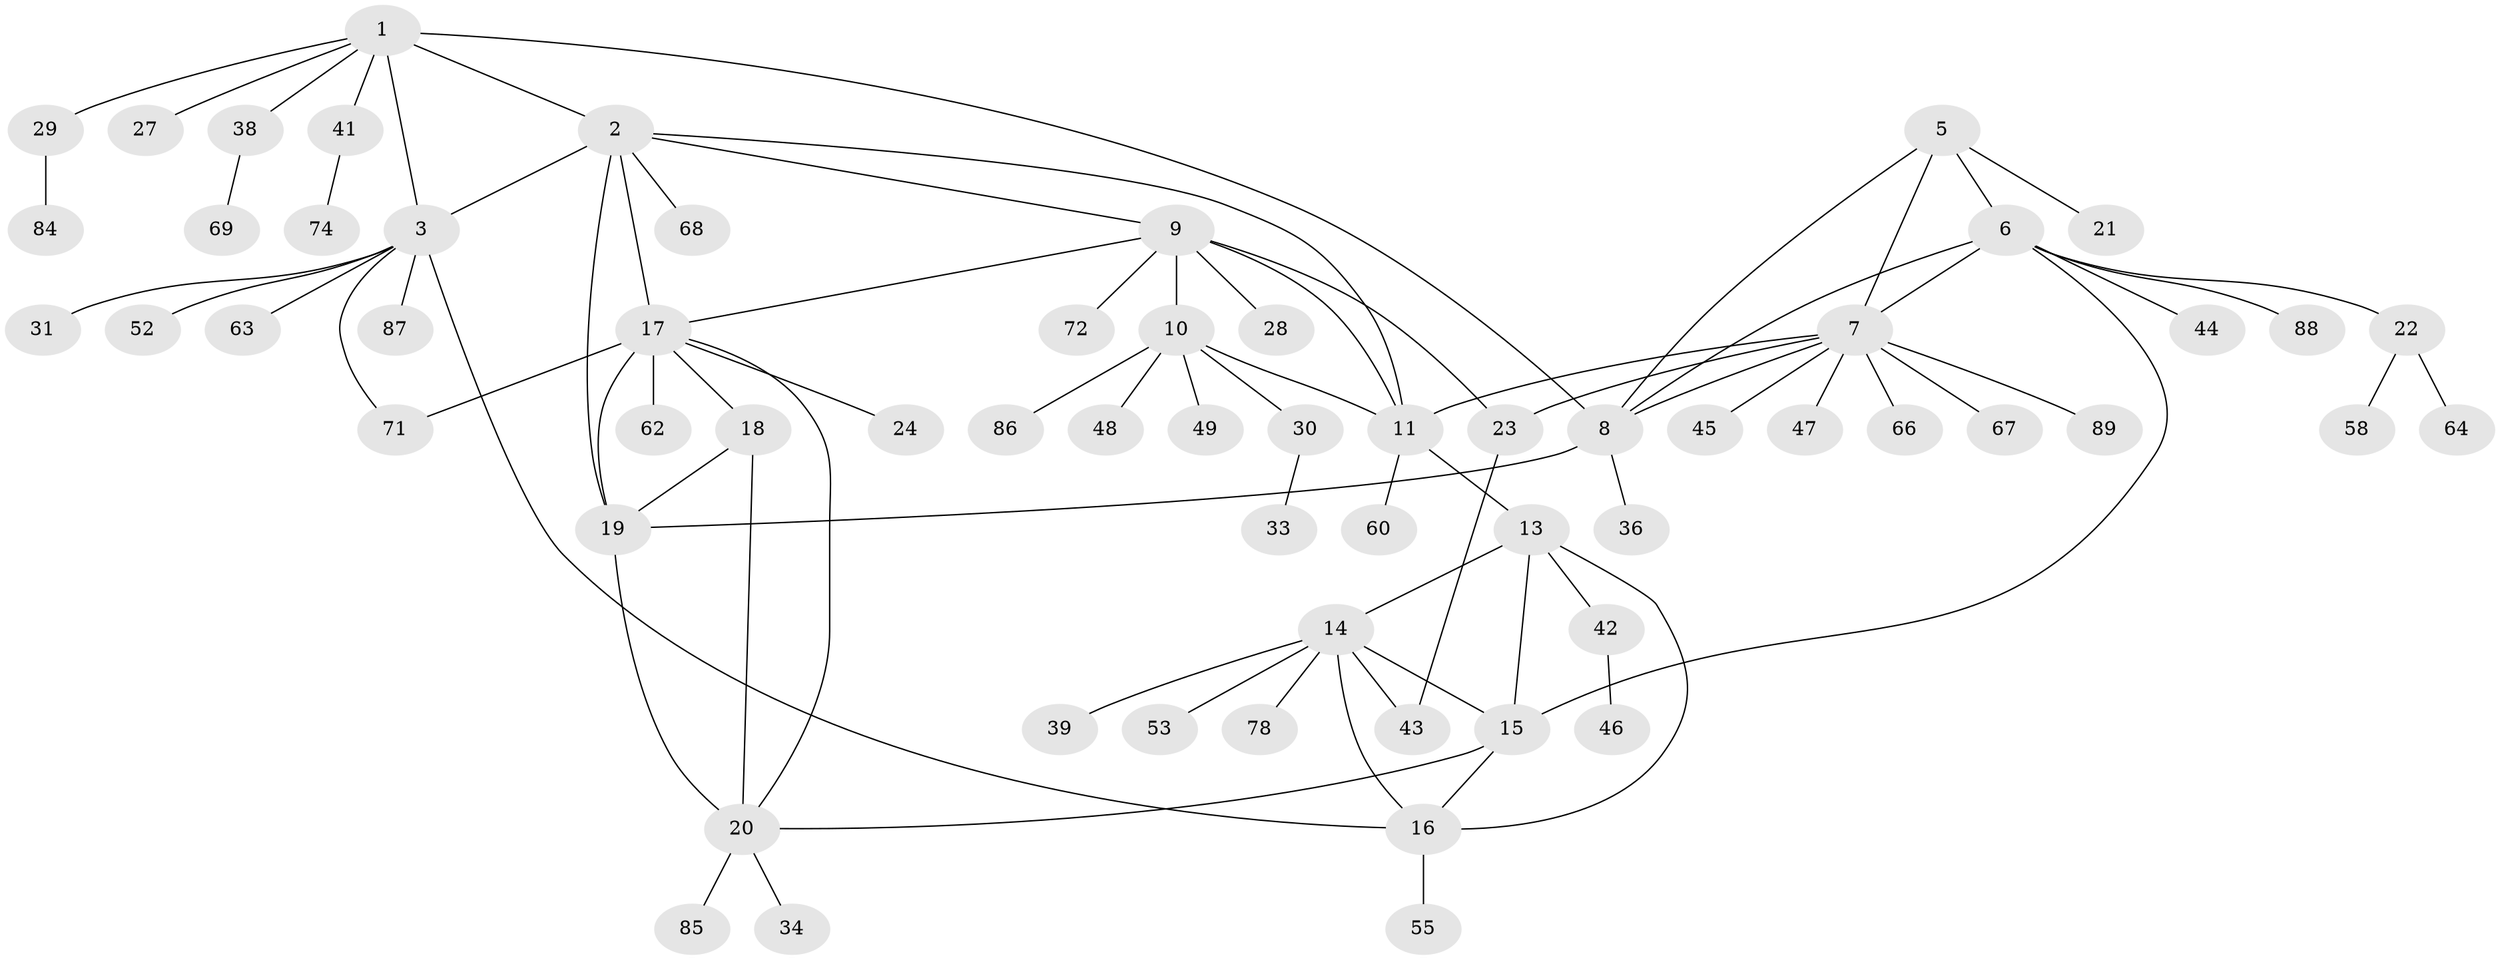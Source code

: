 // original degree distribution, {9: 0.022222222222222223, 6: 0.07777777777777778, 5: 0.022222222222222223, 8: 0.03333333333333333, 11: 0.011111111111111112, 7: 0.044444444444444446, 4: 0.044444444444444446, 1: 0.6111111111111112, 2: 0.06666666666666667, 3: 0.06666666666666667}
// Generated by graph-tools (version 1.1) at 2025/42/03/06/25 10:42:10]
// undirected, 63 vertices, 84 edges
graph export_dot {
graph [start="1"]
  node [color=gray90,style=filled];
  1 [super="+40"];
  2 [super="+65"];
  3 [super="+4"];
  5 [super="+79"];
  6 [super="+83"];
  7 [super="+32"];
  8 [super="+81"];
  9 [super="+12"];
  10 [super="+77"];
  11 [super="+37"];
  13 [super="+26"];
  14 [super="+35"];
  15 [super="+80"];
  16 [super="+70"];
  17 [super="+25"];
  18 [super="+50"];
  19 [super="+90"];
  20 [super="+54"];
  21;
  22 [super="+76"];
  23 [super="+57"];
  24;
  27;
  28 [super="+73"];
  29;
  30 [super="+82"];
  31;
  33;
  34;
  36;
  38 [super="+59"];
  39;
  41 [super="+51"];
  42 [super="+56"];
  43;
  44;
  45;
  46;
  47;
  48 [super="+61"];
  49;
  52;
  53;
  55;
  58;
  60;
  62;
  63;
  64;
  66;
  67;
  68;
  69;
  71 [super="+75"];
  72;
  74;
  78;
  84;
  85;
  86;
  87;
  88;
  89;
  1 -- 2;
  1 -- 3 [weight=2];
  1 -- 8;
  1 -- 27;
  1 -- 29;
  1 -- 38;
  1 -- 41;
  2 -- 3 [weight=2];
  2 -- 9;
  2 -- 19;
  2 -- 68;
  2 -- 11 [weight=2];
  2 -- 17;
  3 -- 16;
  3 -- 52;
  3 -- 71;
  3 -- 87;
  3 -- 31;
  3 -- 63;
  5 -- 6;
  5 -- 7;
  5 -- 8;
  5 -- 21;
  6 -- 7;
  6 -- 8;
  6 -- 15;
  6 -- 22;
  6 -- 44;
  6 -- 88;
  7 -- 8;
  7 -- 11;
  7 -- 23;
  7 -- 45;
  7 -- 47;
  7 -- 66;
  7 -- 67;
  7 -- 89;
  8 -- 19;
  8 -- 36;
  9 -- 10 [weight=2];
  9 -- 11 [weight=2];
  9 -- 17;
  9 -- 23;
  9 -- 72;
  9 -- 28;
  10 -- 11;
  10 -- 30;
  10 -- 48;
  10 -- 49;
  10 -- 86;
  11 -- 13;
  11 -- 60;
  13 -- 14;
  13 -- 15;
  13 -- 16;
  13 -- 42;
  14 -- 15;
  14 -- 16;
  14 -- 39;
  14 -- 43;
  14 -- 53;
  14 -- 78;
  15 -- 16;
  15 -- 20;
  16 -- 55;
  17 -- 18;
  17 -- 19;
  17 -- 20;
  17 -- 24;
  17 -- 71 [weight=2];
  17 -- 62;
  18 -- 19;
  18 -- 20;
  19 -- 20;
  20 -- 34;
  20 -- 85;
  22 -- 58;
  22 -- 64;
  23 -- 43;
  29 -- 84;
  30 -- 33;
  38 -- 69;
  41 -- 74;
  42 -- 46;
}
